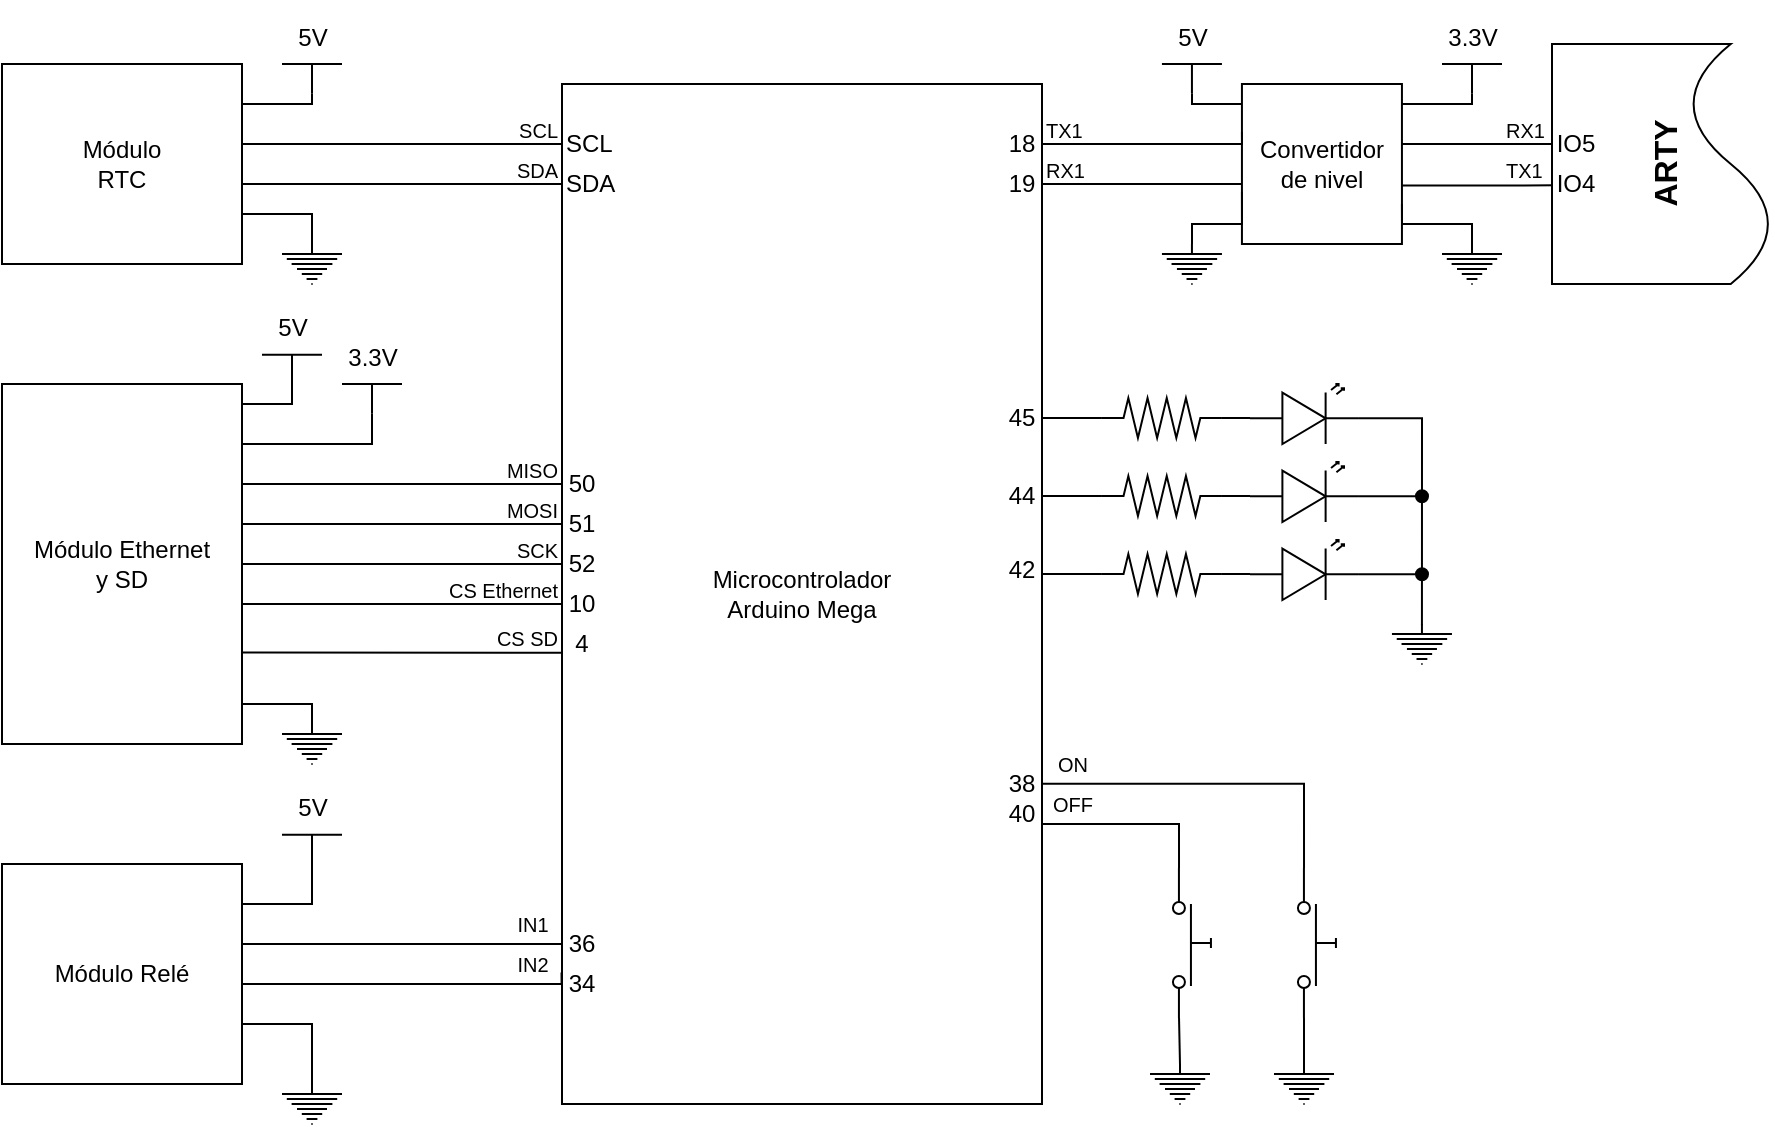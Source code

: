 <mxfile version="13.6.5" type="device"><diagram id="4ovLp6vPm7Icmyv19SN3" name="Page-1"><mxGraphModel dx="1240" dy="643" grid="1" gridSize="10" guides="1" tooltips="1" connect="1" arrows="1" fold="1" page="1" pageScale="1" pageWidth="1000" pageHeight="700" math="0" shadow="0"><root><mxCell id="0"/><mxCell id="1" parent="0"/><mxCell id="ovp-4TGMRH1B_l7ZQXbI-1" value="Microcontrolador&lt;br&gt;Arduino Mega" style="rounded=0;whiteSpace=wrap;html=1;fillColor=none;gradientColor=none;" parent="1" vertex="1"><mxGeometry x="330" y="90" width="240" height="510" as="geometry"/></mxCell><mxCell id="ovp-4TGMRH1B_l7ZQXbI-5" value="Módulo&lt;br&gt;RTC" style="rounded=0;whiteSpace=wrap;html=1;fillColor=none;gradientColor=none;" parent="1" vertex="1"><mxGeometry x="50" y="80" width="120" height="100" as="geometry"/></mxCell><mxCell id="ovp-4TGMRH1B_l7ZQXbI-6" value="Módulo Ethernet&lt;br&gt;y SD" style="rounded=0;whiteSpace=wrap;html=1;fillColor=none;gradientColor=none;" parent="1" vertex="1"><mxGeometry x="50" y="240" width="120" height="180" as="geometry"/></mxCell><mxCell id="ovp-4TGMRH1B_l7ZQXbI-11" style="edgeStyle=orthogonalEdgeStyle;rounded=0;orthogonalLoop=1;jettySize=auto;html=1;entryX=1;entryY=0.625;entryDx=0;entryDy=0;entryPerimeter=0;endArrow=none;endFill=0;" parent="1" source="ovp-4TGMRH1B_l7ZQXbI-7" target="ovp-4TGMRH1B_l7ZQXbI-5" edge="1"><mxGeometry relative="1" as="geometry"><Array as="points"><mxPoint x="220" y="140"/><mxPoint x="220" y="140"/></Array></mxGeometry></mxCell><mxCell id="ovp-4TGMRH1B_l7ZQXbI-7" value="SDA" style="text;html=1;strokeColor=none;fillColor=none;align=left;verticalAlign=middle;whiteSpace=wrap;rounded=0;" parent="1" vertex="1"><mxGeometry x="330" y="130" width="20" height="20" as="geometry"/></mxCell><mxCell id="ovp-4TGMRH1B_l7ZQXbI-10" style="edgeStyle=orthogonalEdgeStyle;rounded=0;orthogonalLoop=1;jettySize=auto;html=1;entryX=1;entryY=0.375;entryDx=0;entryDy=0;entryPerimeter=0;endArrow=none;endFill=0;" parent="1" source="ovp-4TGMRH1B_l7ZQXbI-8" target="ovp-4TGMRH1B_l7ZQXbI-5" edge="1"><mxGeometry relative="1" as="geometry"><Array as="points"><mxPoint x="230" y="120"/><mxPoint x="230" y="120"/></Array></mxGeometry></mxCell><mxCell id="ovp-4TGMRH1B_l7ZQXbI-8" value="SCL" style="text;html=1;strokeColor=none;fillColor=none;align=left;verticalAlign=middle;whiteSpace=wrap;rounded=0;" parent="1" vertex="1"><mxGeometry x="330" y="110" width="20" height="20" as="geometry"/></mxCell><mxCell id="ovp-4TGMRH1B_l7ZQXbI-12" value="SCL" style="text;html=1;strokeColor=none;fillColor=none;align=right;verticalAlign=middle;whiteSpace=wrap;rounded=0;spacingTop=5;fontSize=10;" parent="1" vertex="1"><mxGeometry x="310" y="100" width="20" height="20" as="geometry"/></mxCell><mxCell id="ovp-4TGMRH1B_l7ZQXbI-13" value="SDA" style="text;html=1;strokeColor=none;fillColor=none;align=right;verticalAlign=middle;whiteSpace=wrap;rounded=0;spacingTop=5;fontSize=10;" parent="1" vertex="1"><mxGeometry x="310" y="120" width="20" height="20" as="geometry"/></mxCell><mxCell id="ovp-4TGMRH1B_l7ZQXbI-16" style="edgeStyle=orthogonalEdgeStyle;rounded=0;orthogonalLoop=1;jettySize=auto;html=1;endArrow=none;endFill=0;entryX=1;entryY=0.125;entryDx=0;entryDy=0;entryPerimeter=0;" parent="1" source="ovp-4TGMRH1B_l7ZQXbI-14" target="ovp-4TGMRH1B_l7ZQXbI-5" edge="1"><mxGeometry relative="1" as="geometry"><mxPoint x="220" y="100" as="targetPoint"/><Array as="points"><mxPoint x="205" y="100"/><mxPoint x="170" y="100"/></Array></mxGeometry></mxCell><mxCell id="ovp-4TGMRH1B_l7ZQXbI-14" value="&lt;font style=&quot;font-size: 12px&quot;&gt;5V&lt;/font&gt;" style="verticalLabelPosition=top;verticalAlign=bottom;shape=mxgraph.electrical.signal_sources.vdd;shadow=0;dashed=0;align=center;strokeWidth=1;fontSize=24;html=1;flipV=1;fillColor=none;gradientColor=none;spacingTop=0;" parent="1" vertex="1"><mxGeometry x="190" y="80" width="30" height="14.57" as="geometry"/></mxCell><mxCell id="ovp-4TGMRH1B_l7ZQXbI-17" style="edgeStyle=orthogonalEdgeStyle;rounded=0;orthogonalLoop=1;jettySize=auto;html=1;endArrow=none;endFill=0;entryX=1;entryY=0.75;entryDx=0;entryDy=0;" parent="1" source="ovp-4TGMRH1B_l7ZQXbI-15" target="ovp-4TGMRH1B_l7ZQXbI-5" edge="1"><mxGeometry relative="1" as="geometry"><mxPoint x="220" y="150" as="targetPoint"/><Array as="points"><mxPoint x="205" y="155"/></Array></mxGeometry></mxCell><mxCell id="ovp-4TGMRH1B_l7ZQXbI-15" value="" style="pointerEvents=1;verticalLabelPosition=bottom;shadow=0;dashed=0;align=center;html=1;verticalAlign=top;shape=mxgraph.electrical.signal_sources.protective_earth;fillColor=none;gradientColor=none;" parent="1" vertex="1"><mxGeometry x="190" y="170" width="30" height="20" as="geometry"/></mxCell><mxCell id="ovp-4TGMRH1B_l7ZQXbI-30" style="edgeStyle=orthogonalEdgeStyle;rounded=0;orthogonalLoop=1;jettySize=auto;html=1;endArrow=none;endFill=0;entryX=1;entryY=0.5;entryDx=0;entryDy=0;" parent="1" source="ovp-4TGMRH1B_l7ZQXbI-23" edge="1" target="ovp-4TGMRH1B_l7ZQXbI-6"><mxGeometry relative="1" as="geometry"><mxPoint x="170" y="280" as="targetPoint"/><Array as="points"><mxPoint x="170" y="290"/></Array></mxGeometry></mxCell><mxCell id="ovp-4TGMRH1B_l7ZQXbI-23" value="50" style="text;html=1;strokeColor=none;fillColor=none;align=center;verticalAlign=middle;whiteSpace=wrap;rounded=0;" parent="1" vertex="1"><mxGeometry x="330" y="280" width="20" height="20" as="geometry"/></mxCell><mxCell id="ovp-4TGMRH1B_l7ZQXbI-38" style="edgeStyle=orthogonalEdgeStyle;rounded=0;orthogonalLoop=1;jettySize=auto;html=1;entryX=1;entryY=0.333;entryDx=0;entryDy=0;entryPerimeter=0;endArrow=none;endFill=0;" parent="1" source="ovp-4TGMRH1B_l7ZQXbI-25" target="ovp-4TGMRH1B_l7ZQXbI-6" edge="1"><mxGeometry relative="1" as="geometry"><Array as="points"><mxPoint x="170" y="310"/></Array></mxGeometry></mxCell><mxCell id="ovp-4TGMRH1B_l7ZQXbI-25" value="51" style="text;html=1;strokeColor=none;fillColor=none;align=center;verticalAlign=middle;whiteSpace=wrap;rounded=0;" parent="1" vertex="1"><mxGeometry x="330" y="300" width="20" height="20" as="geometry"/></mxCell><mxCell id="ovp-4TGMRH1B_l7ZQXbI-32" style="edgeStyle=orthogonalEdgeStyle;rounded=0;orthogonalLoop=1;jettySize=auto;html=1;entryX=1;entryY=0.381;entryDx=0;entryDy=0;entryPerimeter=0;endArrow=none;endFill=0;" parent="1" source="ovp-4TGMRH1B_l7ZQXbI-26" target="ovp-4TGMRH1B_l7ZQXbI-6" edge="1"><mxGeometry relative="1" as="geometry"><Array as="points"><mxPoint x="170" y="330"/></Array></mxGeometry></mxCell><mxCell id="ovp-4TGMRH1B_l7ZQXbI-26" value="52" style="text;html=1;strokeColor=none;fillColor=none;align=center;verticalAlign=middle;whiteSpace=wrap;rounded=0;" parent="1" vertex="1"><mxGeometry x="330" y="320" width="20" height="20" as="geometry"/></mxCell><mxCell id="ovp-4TGMRH1B_l7ZQXbI-33" style="edgeStyle=orthogonalEdgeStyle;rounded=0;orthogonalLoop=1;jettySize=auto;html=1;entryX=1;entryY=0.476;entryDx=0;entryDy=0;entryPerimeter=0;endArrow=none;endFill=0;" parent="1" source="ovp-4TGMRH1B_l7ZQXbI-27" target="ovp-4TGMRH1B_l7ZQXbI-6" edge="1"><mxGeometry relative="1" as="geometry"><Array as="points"><mxPoint x="170" y="350"/></Array></mxGeometry></mxCell><mxCell id="ovp-4TGMRH1B_l7ZQXbI-27" value="10" style="text;html=1;strokeColor=none;fillColor=none;align=center;verticalAlign=middle;whiteSpace=wrap;rounded=0;" parent="1" vertex="1"><mxGeometry x="330" y="340" width="20" height="20" as="geometry"/></mxCell><mxCell id="ovp-4TGMRH1B_l7ZQXbI-37" style="edgeStyle=orthogonalEdgeStyle;rounded=0;orthogonalLoop=1;jettySize=auto;html=1;endArrow=none;endFill=0;entryX=1;entryY=0.889;entryDx=0;entryDy=0;entryPerimeter=0;" parent="1" source="ovp-4TGMRH1B_l7ZQXbI-36" target="ovp-4TGMRH1B_l7ZQXbI-6" edge="1"><mxGeometry relative="1" as="geometry"><mxPoint x="220" y="400" as="targetPoint"/><Array as="points"><mxPoint x="205" y="400"/></Array></mxGeometry></mxCell><mxCell id="ovp-4TGMRH1B_l7ZQXbI-36" value="" style="pointerEvents=1;verticalLabelPosition=bottom;shadow=0;dashed=0;align=center;html=1;verticalAlign=top;shape=mxgraph.electrical.signal_sources.protective_earth;fillColor=none;gradientColor=none;" parent="1" vertex="1"><mxGeometry x="190" y="410" width="30" height="20" as="geometry"/></mxCell><mxCell id="ovp-4TGMRH1B_l7ZQXbI-39" value="MISO" style="text;html=1;strokeColor=none;fillColor=none;align=right;verticalAlign=middle;whiteSpace=wrap;rounded=0;spacingTop=5;fontSize=10;" parent="1" vertex="1"><mxGeometry x="310" y="270" width="20" height="20" as="geometry"/></mxCell><mxCell id="ovp-4TGMRH1B_l7ZQXbI-40" value="MOSI" style="text;html=1;strokeColor=none;fillColor=none;align=right;verticalAlign=middle;whiteSpace=wrap;rounded=0;spacingTop=5;fontSize=10;" parent="1" vertex="1"><mxGeometry x="310" y="290" width="20" height="20" as="geometry"/></mxCell><mxCell id="ovp-4TGMRH1B_l7ZQXbI-41" value="SCK" style="text;html=1;strokeColor=none;fillColor=none;align=right;verticalAlign=middle;whiteSpace=wrap;rounded=0;spacingTop=5;fontSize=10;" parent="1" vertex="1"><mxGeometry x="310" y="310" width="20" height="20" as="geometry"/></mxCell><mxCell id="ovp-4TGMRH1B_l7ZQXbI-42" value="CS Ethernet" style="text;html=1;strokeColor=none;fillColor=none;align=right;verticalAlign=middle;whiteSpace=wrap;rounded=0;spacingTop=5;fontSize=10;" parent="1" vertex="1"><mxGeometry x="270" y="330" width="60" height="20" as="geometry"/></mxCell><mxCell id="ovp-4TGMRH1B_l7ZQXbI-70" style="edgeStyle=orthogonalEdgeStyle;rounded=0;orthogonalLoop=1;jettySize=auto;html=1;endArrow=none;endFill=0;fontSize=10;entryX=0.5;entryY=0;entryDx=0;entryDy=0;entryPerimeter=0;" parent="1" source="ovp-4TGMRH1B_l7ZQXbI-45" edge="1" target="MmsI2lMW3z9u_m2zNinX-68"><mxGeometry relative="1" as="geometry"><mxPoint x="809.97" y="100" as="targetPoint"/><Array as="points"><mxPoint x="785" y="100"/></Array></mxGeometry></mxCell><mxCell id="ovp-4TGMRH1B_l7ZQXbI-72" style="edgeStyle=orthogonalEdgeStyle;rounded=0;orthogonalLoop=1;jettySize=auto;html=1;endArrow=none;endFill=0;fontSize=10;entryX=0.583;entryY=0.045;entryDx=0;entryDy=0;entryPerimeter=0;" parent="1" source="ovp-4TGMRH1B_l7ZQXbI-45" edge="1" target="MmsI2lMW3z9u_m2zNinX-73"><mxGeometry relative="1" as="geometry"><mxPoint x="810" y="120" as="targetPoint"/><Array as="points"><mxPoint x="770" y="120"/><mxPoint x="770" y="120"/></Array></mxGeometry></mxCell><mxCell id="ovp-4TGMRH1B_l7ZQXbI-73" style="edgeStyle=orthogonalEdgeStyle;rounded=0;orthogonalLoop=1;jettySize=auto;html=1;endArrow=none;endFill=0;fontSize=10;entryX=0.411;entryY=0.009;entryDx=0;entryDy=0;entryPerimeter=0;" parent="1" source="ovp-4TGMRH1B_l7ZQXbI-45" edge="1" target="MmsI2lMW3z9u_m2zNinX-73"><mxGeometry relative="1" as="geometry"><mxPoint x="810" y="140" as="targetPoint"/><Array as="points"><mxPoint x="800" y="140"/></Array></mxGeometry></mxCell><mxCell id="ovp-4TGMRH1B_l7ZQXbI-45" value="Convertidor&lt;br&gt;de nivel" style="rounded=0;whiteSpace=wrap;html=1;fillColor=none;gradientColor=none;" parent="1" vertex="1"><mxGeometry x="669.97" y="90" width="80" height="80" as="geometry"/></mxCell><mxCell id="ovp-4TGMRH1B_l7ZQXbI-53" style="edgeStyle=orthogonalEdgeStyle;rounded=0;orthogonalLoop=1;jettySize=auto;html=1;entryX=0;entryY=0.673;entryDx=0;entryDy=0;entryPerimeter=0;endArrow=none;endFill=0;fontSize=10;" parent="1" source="ovp-4TGMRH1B_l7ZQXbI-46" target="ovp-4TGMRH1B_l7ZQXbI-45" edge="1"><mxGeometry relative="1" as="geometry"><Array as="points"><mxPoint x="644.97" y="160"/><mxPoint x="669.97" y="160"/></Array></mxGeometry></mxCell><mxCell id="ovp-4TGMRH1B_l7ZQXbI-46" value="" style="pointerEvents=1;verticalLabelPosition=bottom;shadow=0;dashed=0;align=center;html=1;verticalAlign=top;shape=mxgraph.electrical.signal_sources.protective_earth;fillColor=none;gradientColor=none;" parent="1" vertex="1"><mxGeometry x="629.97" y="170" width="30" height="20" as="geometry"/></mxCell><mxCell id="ovp-4TGMRH1B_l7ZQXbI-54" style="edgeStyle=orthogonalEdgeStyle;rounded=0;orthogonalLoop=1;jettySize=auto;html=1;endArrow=none;endFill=0;fontSize=10;" parent="1" source="ovp-4TGMRH1B_l7ZQXbI-47" edge="1"><mxGeometry relative="1" as="geometry"><mxPoint x="669.97" y="100" as="targetPoint"/><Array as="points"><mxPoint x="644.97" y="100"/></Array></mxGeometry></mxCell><mxCell id="ovp-4TGMRH1B_l7ZQXbI-47" value="&lt;font style=&quot;font-size: 12px&quot;&gt;5V&lt;/font&gt;" style="verticalLabelPosition=top;verticalAlign=bottom;shape=mxgraph.electrical.signal_sources.vdd;shadow=0;dashed=0;align=center;strokeWidth=1;fontSize=24;html=1;flipV=1;fillColor=none;gradientColor=none;spacingTop=0;" parent="1" vertex="1"><mxGeometry x="629.97" y="80" width="30" height="14.57" as="geometry"/></mxCell><mxCell id="ovp-4TGMRH1B_l7ZQXbI-51" style="edgeStyle=orthogonalEdgeStyle;rounded=0;orthogonalLoop=1;jettySize=auto;html=1;entryX=0;entryY=0.3;entryDx=0;entryDy=0;entryPerimeter=0;endArrow=none;endFill=0;fontSize=10;" parent="1" source="ovp-4TGMRH1B_l7ZQXbI-48" target="ovp-4TGMRH1B_l7ZQXbI-45" edge="1"><mxGeometry relative="1" as="geometry"><Array as="points"><mxPoint x="670" y="120"/></Array></mxGeometry></mxCell><mxCell id="ovp-4TGMRH1B_l7ZQXbI-48" value="18" style="text;html=1;strokeColor=none;fillColor=none;align=center;verticalAlign=middle;whiteSpace=wrap;rounded=0;" parent="1" vertex="1"><mxGeometry x="550" y="110" width="20" height="20" as="geometry"/></mxCell><mxCell id="ovp-4TGMRH1B_l7ZQXbI-52" style="edgeStyle=orthogonalEdgeStyle;rounded=0;orthogonalLoop=1;jettySize=auto;html=1;endArrow=none;endFill=0;fontSize=10;" parent="1" source="ovp-4TGMRH1B_l7ZQXbI-49" target="ovp-4TGMRH1B_l7ZQXbI-45" edge="1"><mxGeometry relative="1" as="geometry"><Array as="points"><mxPoint x="670" y="140"/><mxPoint x="670" y="140"/></Array></mxGeometry></mxCell><mxCell id="ovp-4TGMRH1B_l7ZQXbI-49" value="19" style="text;html=1;strokeColor=none;fillColor=none;align=center;verticalAlign=middle;whiteSpace=wrap;rounded=0;" parent="1" vertex="1"><mxGeometry x="550" y="130" width="20" height="20" as="geometry"/></mxCell><mxCell id="ovp-4TGMRH1B_l7ZQXbI-56" value="TX1" style="text;html=1;strokeColor=none;fillColor=none;align=left;verticalAlign=middle;whiteSpace=wrap;rounded=0;spacingTop=5;fontSize=10;" parent="1" vertex="1"><mxGeometry x="570" y="100" width="20" height="20" as="geometry"/></mxCell><mxCell id="ovp-4TGMRH1B_l7ZQXbI-57" value="RX1" style="text;html=1;strokeColor=none;fillColor=none;align=left;verticalAlign=middle;whiteSpace=wrap;rounded=0;spacingTop=5;fontSize=10;" parent="1" vertex="1"><mxGeometry x="570" y="120" width="20" height="20" as="geometry"/></mxCell><mxCell id="T7uIzHdAi9fFYbIhBdz2-4" style="edgeStyle=orthogonalEdgeStyle;rounded=0;orthogonalLoop=1;jettySize=auto;html=1;endArrow=none;endFill=0;" parent="1" source="T7uIzHdAi9fFYbIhBdz2-1" target="ovp-4TGMRH1B_l7ZQXbI-6" edge="1"><mxGeometry relative="1" as="geometry"><Array as="points"><mxPoint x="235" y="270"/></Array></mxGeometry></mxCell><mxCell id="T7uIzHdAi9fFYbIhBdz2-1" value="&lt;font style=&quot;font-size: 12px&quot;&gt;3.3V&lt;/font&gt;" style="verticalLabelPosition=top;verticalAlign=bottom;shape=mxgraph.electrical.signal_sources.vdd;shadow=0;dashed=0;align=center;strokeWidth=1;fontSize=24;html=1;flipV=1;fillColor=none;gradientColor=none;spacingTop=0;" parent="1" vertex="1"><mxGeometry x="220" y="240" width="30" height="14.57" as="geometry"/></mxCell><mxCell id="MmsI2lMW3z9u_m2zNinX-7" style="edgeStyle=orthogonalEdgeStyle;rounded=0;orthogonalLoop=1;jettySize=auto;html=1;entryX=1;entryY=0.476;entryDx=0;entryDy=0;entryPerimeter=0;endArrow=none;endFill=0;" edge="1" parent="1"><mxGeometry relative="1" as="geometry"><Array as="points"><mxPoint x="170" y="374"/><mxPoint x="170" y="350"/></Array><mxPoint x="330" y="374.349" as="sourcePoint"/><mxPoint x="200" y="350.0" as="targetPoint"/></mxGeometry></mxCell><mxCell id="MmsI2lMW3z9u_m2zNinX-8" value="CS SD" style="text;html=1;strokeColor=none;fillColor=none;align=right;verticalAlign=middle;whiteSpace=wrap;rounded=0;spacingTop=5;fontSize=10;" vertex="1" parent="1"><mxGeometry x="270" y="354" width="60" height="20" as="geometry"/></mxCell><mxCell id="MmsI2lMW3z9u_m2zNinX-12" value="4" style="text;html=1;strokeColor=none;fillColor=none;align=center;verticalAlign=middle;whiteSpace=wrap;rounded=0;" vertex="1" parent="1"><mxGeometry x="330" y="360" width="20" height="20" as="geometry"/></mxCell><mxCell id="MmsI2lMW3z9u_m2zNinX-14" style="edgeStyle=orthogonalEdgeStyle;rounded=0;orthogonalLoop=1;jettySize=auto;html=1;exitX=0.5;exitY=0;exitDx=0;exitDy=0;exitPerimeter=0;endArrow=none;endFill=0;" edge="1" parent="1" source="MmsI2lMW3z9u_m2zNinX-13" target="ovp-4TGMRH1B_l7ZQXbI-6"><mxGeometry relative="1" as="geometry"><Array as="points"><mxPoint x="195" y="250"/></Array></mxGeometry></mxCell><mxCell id="MmsI2lMW3z9u_m2zNinX-13" value="&lt;font style=&quot;font-size: 12px&quot;&gt;5V&lt;/font&gt;" style="verticalLabelPosition=top;verticalAlign=bottom;shape=mxgraph.electrical.signal_sources.vdd;shadow=0;dashed=0;align=center;strokeWidth=1;fontSize=24;html=1;flipV=1;fillColor=none;gradientColor=none;spacingTop=0;" vertex="1" parent="1"><mxGeometry x="180" y="225.43" width="30" height="14.57" as="geometry"/></mxCell><mxCell id="MmsI2lMW3z9u_m2zNinX-20" style="edgeStyle=orthogonalEdgeStyle;rounded=0;orthogonalLoop=1;jettySize=auto;html=1;endArrow=none;endFill=0;" edge="1" parent="1" source="MmsI2lMW3z9u_m2zNinX-15" target="ovp-4TGMRH1B_l7ZQXbI-1"><mxGeometry relative="1" as="geometry"><Array as="points"><mxPoint x="240" y="520"/><mxPoint x="240" y="520"/></Array></mxGeometry></mxCell><mxCell id="MmsI2lMW3z9u_m2zNinX-21" style="edgeStyle=orthogonalEdgeStyle;rounded=0;orthogonalLoop=1;jettySize=auto;html=1;entryX=-0.001;entryY=0.871;entryDx=0;entryDy=0;entryPerimeter=0;endArrow=none;endFill=0;" edge="1" parent="1" source="MmsI2lMW3z9u_m2zNinX-15" target="ovp-4TGMRH1B_l7ZQXbI-1"><mxGeometry relative="1" as="geometry"><Array as="points"><mxPoint x="330" y="540"/></Array></mxGeometry></mxCell><mxCell id="MmsI2lMW3z9u_m2zNinX-22" style="edgeStyle=orthogonalEdgeStyle;rounded=0;orthogonalLoop=1;jettySize=auto;html=1;entryX=0.5;entryY=0;entryDx=0;entryDy=0;entryPerimeter=0;endArrow=none;endFill=0;" edge="1" parent="1" source="MmsI2lMW3z9u_m2zNinX-15" target="MmsI2lMW3z9u_m2zNinX-16"><mxGeometry relative="1" as="geometry"><Array as="points"><mxPoint x="205" y="560"/></Array></mxGeometry></mxCell><mxCell id="MmsI2lMW3z9u_m2zNinX-24" style="edgeStyle=orthogonalEdgeStyle;rounded=0;orthogonalLoop=1;jettySize=auto;html=1;entryX=0.5;entryY=0;entryDx=0;entryDy=0;entryPerimeter=0;endArrow=none;endFill=0;" edge="1" parent="1" source="MmsI2lMW3z9u_m2zNinX-15" target="MmsI2lMW3z9u_m2zNinX-17"><mxGeometry relative="1" as="geometry"><Array as="points"><mxPoint x="205" y="500"/></Array></mxGeometry></mxCell><mxCell id="MmsI2lMW3z9u_m2zNinX-15" value="Módulo Relé" style="rounded=0;whiteSpace=wrap;html=1;fillColor=none;gradientColor=none;" vertex="1" parent="1"><mxGeometry x="50" y="480" width="120" height="110" as="geometry"/></mxCell><mxCell id="MmsI2lMW3z9u_m2zNinX-16" value="" style="pointerEvents=1;verticalLabelPosition=bottom;shadow=0;dashed=0;align=center;html=1;verticalAlign=top;shape=mxgraph.electrical.signal_sources.protective_earth;fillColor=none;gradientColor=none;" vertex="1" parent="1"><mxGeometry x="190" y="590" width="30" height="20" as="geometry"/></mxCell><mxCell id="MmsI2lMW3z9u_m2zNinX-17" value="&lt;font style=&quot;font-size: 12px&quot;&gt;5V&lt;/font&gt;" style="verticalLabelPosition=top;verticalAlign=bottom;shape=mxgraph.electrical.signal_sources.vdd;shadow=0;dashed=0;align=center;strokeWidth=1;fontSize=24;html=1;flipV=1;fillColor=none;gradientColor=none;spacingTop=0;" vertex="1" parent="1"><mxGeometry x="190" y="465.43" width="30" height="14.57" as="geometry"/></mxCell><mxCell id="MmsI2lMW3z9u_m2zNinX-25" value="&lt;font style=&quot;font-size: 10px&quot;&gt;IN1&lt;/font&gt;" style="text;html=1;align=center;verticalAlign=middle;resizable=0;points=[];autosize=1;" vertex="1" parent="1"><mxGeometry x="300" y="500" width="30" height="20" as="geometry"/></mxCell><mxCell id="MmsI2lMW3z9u_m2zNinX-26" value="&lt;font style=&quot;font-size: 10px&quot;&gt;IN2&lt;/font&gt;" style="text;html=1;align=center;verticalAlign=middle;resizable=0;points=[];autosize=1;" vertex="1" parent="1"><mxGeometry x="300" y="520" width="30" height="20" as="geometry"/></mxCell><mxCell id="MmsI2lMW3z9u_m2zNinX-30" value="36" style="text;html=1;strokeColor=none;fillColor=none;align=center;verticalAlign=middle;whiteSpace=wrap;rounded=0;" vertex="1" parent="1"><mxGeometry x="330" y="510" width="20" height="20" as="geometry"/></mxCell><mxCell id="MmsI2lMW3z9u_m2zNinX-31" value="34" style="text;html=1;strokeColor=none;fillColor=none;align=center;verticalAlign=middle;whiteSpace=wrap;rounded=0;" vertex="1" parent="1"><mxGeometry x="330" y="530" width="20" height="20" as="geometry"/></mxCell><mxCell id="MmsI2lMW3z9u_m2zNinX-37" style="edgeStyle=orthogonalEdgeStyle;rounded=0;orthogonalLoop=1;jettySize=auto;html=1;exitX=1;exitY=0.84;exitDx=0;exitDy=0;exitPerimeter=0;entryX=0.5;entryY=0;entryDx=0;entryDy=0;entryPerimeter=0;endArrow=none;endFill=0;" edge="1" parent="1" source="MmsI2lMW3z9u_m2zNinX-32" target="MmsI2lMW3z9u_m2zNinX-35"><mxGeometry relative="1" as="geometry"/></mxCell><mxCell id="MmsI2lMW3z9u_m2zNinX-39" style="edgeStyle=orthogonalEdgeStyle;rounded=0;orthogonalLoop=1;jettySize=auto;html=1;exitX=0;exitY=0.84;exitDx=0;exitDy=0;exitPerimeter=0;entryX=1;entryY=0.75;entryDx=0;entryDy=0;endArrow=none;endFill=0;" edge="1" parent="1" source="MmsI2lMW3z9u_m2zNinX-32" target="ovp-4TGMRH1B_l7ZQXbI-1"><mxGeometry relative="1" as="geometry"><Array as="points"><mxPoint x="639" y="460"/><mxPoint x="570" y="460"/></Array></mxGeometry></mxCell><mxCell id="MmsI2lMW3z9u_m2zNinX-32" value="" style="pointerEvents=1;verticalLabelPosition=bottom;shadow=0;dashed=0;align=center;html=1;verticalAlign=top;shape=mxgraph.electrical.electro-mechanical.push_switch_no;rotation=90;" vertex="1" parent="1"><mxGeometry x="607.47" y="510" width="75" height="19" as="geometry"/></mxCell><mxCell id="MmsI2lMW3z9u_m2zNinX-40" style="edgeStyle=orthogonalEdgeStyle;rounded=0;orthogonalLoop=1;jettySize=auto;html=1;exitX=0;exitY=0.84;exitDx=0;exitDy=0;exitPerimeter=0;entryX=1;entryY=0.686;entryDx=0;entryDy=0;entryPerimeter=0;endArrow=none;endFill=0;" edge="1" parent="1" source="MmsI2lMW3z9u_m2zNinX-34" target="ovp-4TGMRH1B_l7ZQXbI-1"><mxGeometry relative="1" as="geometry"/></mxCell><mxCell id="MmsI2lMW3z9u_m2zNinX-34" value="" style="pointerEvents=1;verticalLabelPosition=bottom;shadow=0;dashed=0;align=center;html=1;verticalAlign=top;shape=mxgraph.electrical.electro-mechanical.push_switch_no;rotation=90;" vertex="1" parent="1"><mxGeometry x="669.97" y="510" width="75" height="19" as="geometry"/></mxCell><mxCell id="MmsI2lMW3z9u_m2zNinX-35" value="" style="pointerEvents=1;verticalLabelPosition=bottom;shadow=0;dashed=0;align=center;html=1;verticalAlign=top;shape=mxgraph.electrical.signal_sources.protective_earth;fillColor=none;gradientColor=none;" vertex="1" parent="1"><mxGeometry x="624" y="580" width="30" height="20" as="geometry"/></mxCell><mxCell id="MmsI2lMW3z9u_m2zNinX-38" style="edgeStyle=orthogonalEdgeStyle;rounded=0;orthogonalLoop=1;jettySize=auto;html=1;exitX=0.5;exitY=0;exitDx=0;exitDy=0;exitPerimeter=0;entryX=1;entryY=0.84;entryDx=0;entryDy=0;entryPerimeter=0;endArrow=none;endFill=0;" edge="1" parent="1" source="MmsI2lMW3z9u_m2zNinX-36" target="MmsI2lMW3z9u_m2zNinX-34"><mxGeometry relative="1" as="geometry"/></mxCell><mxCell id="MmsI2lMW3z9u_m2zNinX-36" value="" style="pointerEvents=1;verticalLabelPosition=bottom;shadow=0;dashed=0;align=center;html=1;verticalAlign=top;shape=mxgraph.electrical.signal_sources.protective_earth;fillColor=none;gradientColor=none;" vertex="1" parent="1"><mxGeometry x="686" y="580" width="30" height="20" as="geometry"/></mxCell><mxCell id="MmsI2lMW3z9u_m2zNinX-41" value="&lt;font style=&quot;font-size: 10px&quot;&gt;ON&lt;/font&gt;" style="text;html=1;align=center;verticalAlign=middle;resizable=0;points=[];autosize=1;" vertex="1" parent="1"><mxGeometry x="570" y="420" width="30" height="20" as="geometry"/></mxCell><mxCell id="MmsI2lMW3z9u_m2zNinX-43" value="&lt;font style=&quot;font-size: 10px&quot;&gt;OFF&lt;/font&gt;" style="text;html=1;align=center;verticalAlign=middle;resizable=0;points=[];autosize=1;" vertex="1" parent="1"><mxGeometry x="565" y="440" width="40" height="20" as="geometry"/></mxCell><mxCell id="MmsI2lMW3z9u_m2zNinX-44" value="38" style="text;html=1;strokeColor=none;fillColor=none;align=center;verticalAlign=middle;whiteSpace=wrap;rounded=0;" vertex="1" parent="1"><mxGeometry x="550" y="430" width="20" height="20" as="geometry"/></mxCell><mxCell id="MmsI2lMW3z9u_m2zNinX-45" value="40" style="text;html=1;strokeColor=none;fillColor=none;align=center;verticalAlign=middle;whiteSpace=wrap;rounded=0;" vertex="1" parent="1"><mxGeometry x="550" y="445.43" width="20" height="20" as="geometry"/></mxCell><mxCell id="MmsI2lMW3z9u_m2zNinX-63" style="edgeStyle=orthogonalEdgeStyle;rounded=0;orthogonalLoop=1;jettySize=auto;html=1;exitX=1;exitY=0.57;exitDx=0;exitDy=0;exitPerimeter=0;endArrow=oval;endFill=1;" edge="1" parent="1" source="MmsI2lMW3z9u_m2zNinX-46"><mxGeometry relative="1" as="geometry"><mxPoint x="760" y="335" as="targetPoint"/></mxGeometry></mxCell><mxCell id="MmsI2lMW3z9u_m2zNinX-46" value="" style="verticalLabelPosition=bottom;shadow=0;dashed=0;align=center;html=1;verticalAlign=top;shape=mxgraph.electrical.opto_electronics.led_2;pointerEvents=1;" vertex="1" parent="1"><mxGeometry x="673.99" y="318" width="54.03" height="30" as="geometry"/></mxCell><mxCell id="MmsI2lMW3z9u_m2zNinX-48" style="edgeStyle=orthogonalEdgeStyle;rounded=0;orthogonalLoop=1;jettySize=auto;html=1;exitX=1;exitY=0.5;exitDx=0;exitDy=0;exitPerimeter=0;entryX=0;entryY=0.57;entryDx=0;entryDy=0;entryPerimeter=0;endArrow=none;endFill=0;" edge="1" parent="1" source="MmsI2lMW3z9u_m2zNinX-47" target="MmsI2lMW3z9u_m2zNinX-46"><mxGeometry relative="1" as="geometry"/></mxCell><mxCell id="MmsI2lMW3z9u_m2zNinX-59" style="edgeStyle=orthogonalEdgeStyle;rounded=0;orthogonalLoop=1;jettySize=auto;html=1;exitX=0;exitY=0.5;exitDx=0;exitDy=0;exitPerimeter=0;entryX=1;entryY=0.608;entryDx=0;entryDy=0;entryPerimeter=0;endArrow=none;endFill=0;" edge="1" parent="1" source="MmsI2lMW3z9u_m2zNinX-47"><mxGeometry relative="1" as="geometry"><mxPoint x="570" y="335.08" as="targetPoint"/></mxGeometry></mxCell><mxCell id="MmsI2lMW3z9u_m2zNinX-47" value="" style="pointerEvents=1;verticalLabelPosition=bottom;shadow=0;dashed=0;align=center;html=1;verticalAlign=top;shape=mxgraph.electrical.resistors.resistor_2;" vertex="1" parent="1"><mxGeometry x="599.97" y="325" width="60" height="20" as="geometry"/></mxCell><mxCell id="MmsI2lMW3z9u_m2zNinX-62" style="edgeStyle=orthogonalEdgeStyle;rounded=0;orthogonalLoop=1;jettySize=auto;html=1;exitX=1;exitY=0.57;exitDx=0;exitDy=0;exitPerimeter=0;endArrow=oval;endFill=1;" edge="1" parent="1" source="MmsI2lMW3z9u_m2zNinX-49"><mxGeometry relative="1" as="geometry"><mxPoint x="760" y="296.2" as="targetPoint"/></mxGeometry></mxCell><mxCell id="MmsI2lMW3z9u_m2zNinX-49" value="" style="verticalLabelPosition=bottom;shadow=0;dashed=0;align=center;html=1;verticalAlign=top;shape=mxgraph.electrical.opto_electronics.led_2;pointerEvents=1;" vertex="1" parent="1"><mxGeometry x="673.99" y="279" width="54.03" height="30" as="geometry"/></mxCell><mxCell id="MmsI2lMW3z9u_m2zNinX-50" style="edgeStyle=orthogonalEdgeStyle;rounded=0;orthogonalLoop=1;jettySize=auto;html=1;exitX=1;exitY=0.5;exitDx=0;exitDy=0;exitPerimeter=0;entryX=0;entryY=0.57;entryDx=0;entryDy=0;entryPerimeter=0;endArrow=none;endFill=0;" edge="1" parent="1" source="MmsI2lMW3z9u_m2zNinX-51" target="MmsI2lMW3z9u_m2zNinX-49"><mxGeometry relative="1" as="geometry"/></mxCell><mxCell id="MmsI2lMW3z9u_m2zNinX-56" style="edgeStyle=orthogonalEdgeStyle;rounded=0;orthogonalLoop=1;jettySize=auto;html=1;exitX=0;exitY=0.5;exitDx=0;exitDy=0;exitPerimeter=0;entryX=1;entryY=0.531;entryDx=0;entryDy=0;entryPerimeter=0;endArrow=none;endFill=0;" edge="1" parent="1" source="MmsI2lMW3z9u_m2zNinX-51"><mxGeometry relative="1" as="geometry"><mxPoint x="570" y="295.81" as="targetPoint"/></mxGeometry></mxCell><mxCell id="MmsI2lMW3z9u_m2zNinX-51" value="" style="pointerEvents=1;verticalLabelPosition=bottom;shadow=0;dashed=0;align=center;html=1;verticalAlign=top;shape=mxgraph.electrical.resistors.resistor_2;" vertex="1" parent="1"><mxGeometry x="599.97" y="286" width="60" height="20" as="geometry"/></mxCell><mxCell id="MmsI2lMW3z9u_m2zNinX-52" value="" style="verticalLabelPosition=bottom;shadow=0;dashed=0;align=center;html=1;verticalAlign=top;shape=mxgraph.electrical.opto_electronics.led_2;pointerEvents=1;" vertex="1" parent="1"><mxGeometry x="673.99" y="240" width="54.03" height="30" as="geometry"/></mxCell><mxCell id="MmsI2lMW3z9u_m2zNinX-53" style="edgeStyle=orthogonalEdgeStyle;rounded=0;orthogonalLoop=1;jettySize=auto;html=1;exitX=1;exitY=0.5;exitDx=0;exitDy=0;exitPerimeter=0;entryX=0;entryY=0.57;entryDx=0;entryDy=0;entryPerimeter=0;endArrow=none;endFill=0;" edge="1" parent="1" source="MmsI2lMW3z9u_m2zNinX-54" target="MmsI2lMW3z9u_m2zNinX-52"><mxGeometry relative="1" as="geometry"/></mxCell><mxCell id="MmsI2lMW3z9u_m2zNinX-55" style="edgeStyle=orthogonalEdgeStyle;rounded=0;orthogonalLoop=1;jettySize=auto;html=1;exitX=0;exitY=0.5;exitDx=0;exitDy=0;exitPerimeter=0;entryX=1;entryY=0.455;entryDx=0;entryDy=0;entryPerimeter=0;endArrow=none;endFill=0;" edge="1" parent="1" source="MmsI2lMW3z9u_m2zNinX-54"><mxGeometry relative="1" as="geometry"><mxPoint x="570" y="257.05" as="targetPoint"/></mxGeometry></mxCell><mxCell id="MmsI2lMW3z9u_m2zNinX-54" value="" style="pointerEvents=1;verticalLabelPosition=bottom;shadow=0;dashed=0;align=center;html=1;verticalAlign=top;shape=mxgraph.electrical.resistors.resistor_2;" vertex="1" parent="1"><mxGeometry x="599.97" y="247" width="60" height="20" as="geometry"/></mxCell><mxCell id="MmsI2lMW3z9u_m2zNinX-61" style="edgeStyle=orthogonalEdgeStyle;rounded=0;orthogonalLoop=1;jettySize=auto;html=1;exitX=0.5;exitY=0;exitDx=0;exitDy=0;exitPerimeter=0;entryX=1;entryY=0.57;entryDx=0;entryDy=0;entryPerimeter=0;endArrow=none;endFill=0;" edge="1" parent="1" target="MmsI2lMW3z9u_m2zNinX-52"><mxGeometry relative="1" as="geometry"><mxPoint x="759.97" y="360.43" as="sourcePoint"/><Array as="points"><mxPoint x="760" y="257"/></Array></mxGeometry></mxCell><mxCell id="MmsI2lMW3z9u_m2zNinX-60" value="" style="pointerEvents=1;verticalLabelPosition=bottom;shadow=0;dashed=0;align=center;html=1;verticalAlign=top;shape=mxgraph.electrical.signal_sources.protective_earth;fillColor=none;gradientColor=none;" vertex="1" parent="1"><mxGeometry x="744.97" y="360" width="30" height="20" as="geometry"/></mxCell><mxCell id="MmsI2lMW3z9u_m2zNinX-64" value="45" style="text;html=1;strokeColor=none;fillColor=none;align=center;verticalAlign=middle;whiteSpace=wrap;rounded=0;" vertex="1" parent="1"><mxGeometry x="550" y="247" width="20" height="20" as="geometry"/></mxCell><mxCell id="MmsI2lMW3z9u_m2zNinX-65" value="44" style="text;html=1;strokeColor=none;fillColor=none;align=center;verticalAlign=middle;whiteSpace=wrap;rounded=0;" vertex="1" parent="1"><mxGeometry x="550" y="286" width="20" height="20" as="geometry"/></mxCell><mxCell id="MmsI2lMW3z9u_m2zNinX-66" value="42" style="text;html=1;strokeColor=none;fillColor=none;align=center;verticalAlign=middle;whiteSpace=wrap;rounded=0;" vertex="1" parent="1"><mxGeometry x="550" y="323" width="20" height="20" as="geometry"/></mxCell><mxCell id="MmsI2lMW3z9u_m2zNinX-68" value="&lt;font style=&quot;font-size: 12px&quot;&gt;3.3V&lt;/font&gt;" style="verticalLabelPosition=top;verticalAlign=bottom;shape=mxgraph.electrical.signal_sources.vdd;shadow=0;dashed=0;align=center;strokeWidth=1;fontSize=24;html=1;flipV=1;fillColor=none;gradientColor=none;spacingTop=0;" vertex="1" parent="1"><mxGeometry x="770" y="80" width="30" height="14.57" as="geometry"/></mxCell><mxCell id="MmsI2lMW3z9u_m2zNinX-70" style="edgeStyle=orthogonalEdgeStyle;rounded=0;orthogonalLoop=1;jettySize=auto;html=1;exitX=0.5;exitY=0;exitDx=0;exitDy=0;exitPerimeter=0;entryX=1;entryY=0.75;entryDx=0;entryDy=0;endArrow=none;endFill=0;" edge="1" parent="1" source="MmsI2lMW3z9u_m2zNinX-69" target="ovp-4TGMRH1B_l7ZQXbI-45"><mxGeometry relative="1" as="geometry"><Array as="points"><mxPoint x="785" y="160"/><mxPoint x="750" y="160"/></Array></mxGeometry></mxCell><mxCell id="MmsI2lMW3z9u_m2zNinX-69" value="" style="pointerEvents=1;verticalLabelPosition=bottom;shadow=0;dashed=0;align=center;html=1;verticalAlign=top;shape=mxgraph.electrical.signal_sources.protective_earth;fillColor=none;gradientColor=none;" vertex="1" parent="1"><mxGeometry x="770" y="170" width="30" height="20" as="geometry"/></mxCell><mxCell id="MmsI2lMW3z9u_m2zNinX-71" value="RX1" style="text;html=1;strokeColor=none;fillColor=none;align=left;verticalAlign=middle;whiteSpace=wrap;rounded=0;spacingTop=5;fontSize=10;" vertex="1" parent="1"><mxGeometry x="800" y="100" width="20" height="20" as="geometry"/></mxCell><mxCell id="MmsI2lMW3z9u_m2zNinX-72" value="TX1" style="text;html=1;strokeColor=none;fillColor=none;align=left;verticalAlign=middle;whiteSpace=wrap;rounded=0;spacingTop=5;fontSize=10;" vertex="1" parent="1"><mxGeometry x="800" y="120" width="20" height="20" as="geometry"/></mxCell><mxCell id="MmsI2lMW3z9u_m2zNinX-73" value="&lt;font style=&quot;font-size: 16px&quot;&gt;&lt;b&gt;ARTY&lt;/b&gt;&lt;/font&gt;" style="shape=document;whiteSpace=wrap;html=1;boundedLbl=1;size=0.375;rotation=-90;align=center;verticalAlign=bottom;" vertex="1" parent="1"><mxGeometry x="820" y="75" width="120" height="110" as="geometry"/></mxCell><mxCell id="MmsI2lMW3z9u_m2zNinX-74" value="IO5" style="text;html=1;strokeColor=none;fillColor=none;align=center;verticalAlign=middle;whiteSpace=wrap;rounded=0;" vertex="1" parent="1"><mxGeometry x="827" y="110" width="20" height="20" as="geometry"/></mxCell><mxCell id="MmsI2lMW3z9u_m2zNinX-75" value="IO4" style="text;html=1;strokeColor=none;fillColor=none;align=center;verticalAlign=middle;whiteSpace=wrap;rounded=0;" vertex="1" parent="1"><mxGeometry x="827" y="130" width="20" height="20" as="geometry"/></mxCell></root></mxGraphModel></diagram></mxfile>